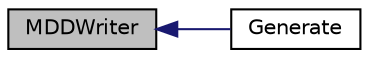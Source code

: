 digraph "MDDWriter"
{
  edge [fontname="Helvetica",fontsize="10",labelfontname="Helvetica",labelfontsize="10"];
  node [fontname="Helvetica",fontsize="10",shape=record];
  rankdir="LR";
  Node1 [label="MDDWriter",height=0.2,width=0.4,color="black", fillcolor="grey75", style="filled", fontcolor="black"];
  Node1 -> Node2 [dir="back",color="midnightblue",fontsize="10",style="solid",fontname="Helvetica"];
  Node2 [label="Generate",height=0.2,width=0.4,color="black", fillcolor="white", style="filled",URL="$class_microchip_1_1_m_p_f_s2_builder.html#a6b6e569a945c1c9c3e59c93a353f006b",tooltip="Generates an image in the specified format "];
}

